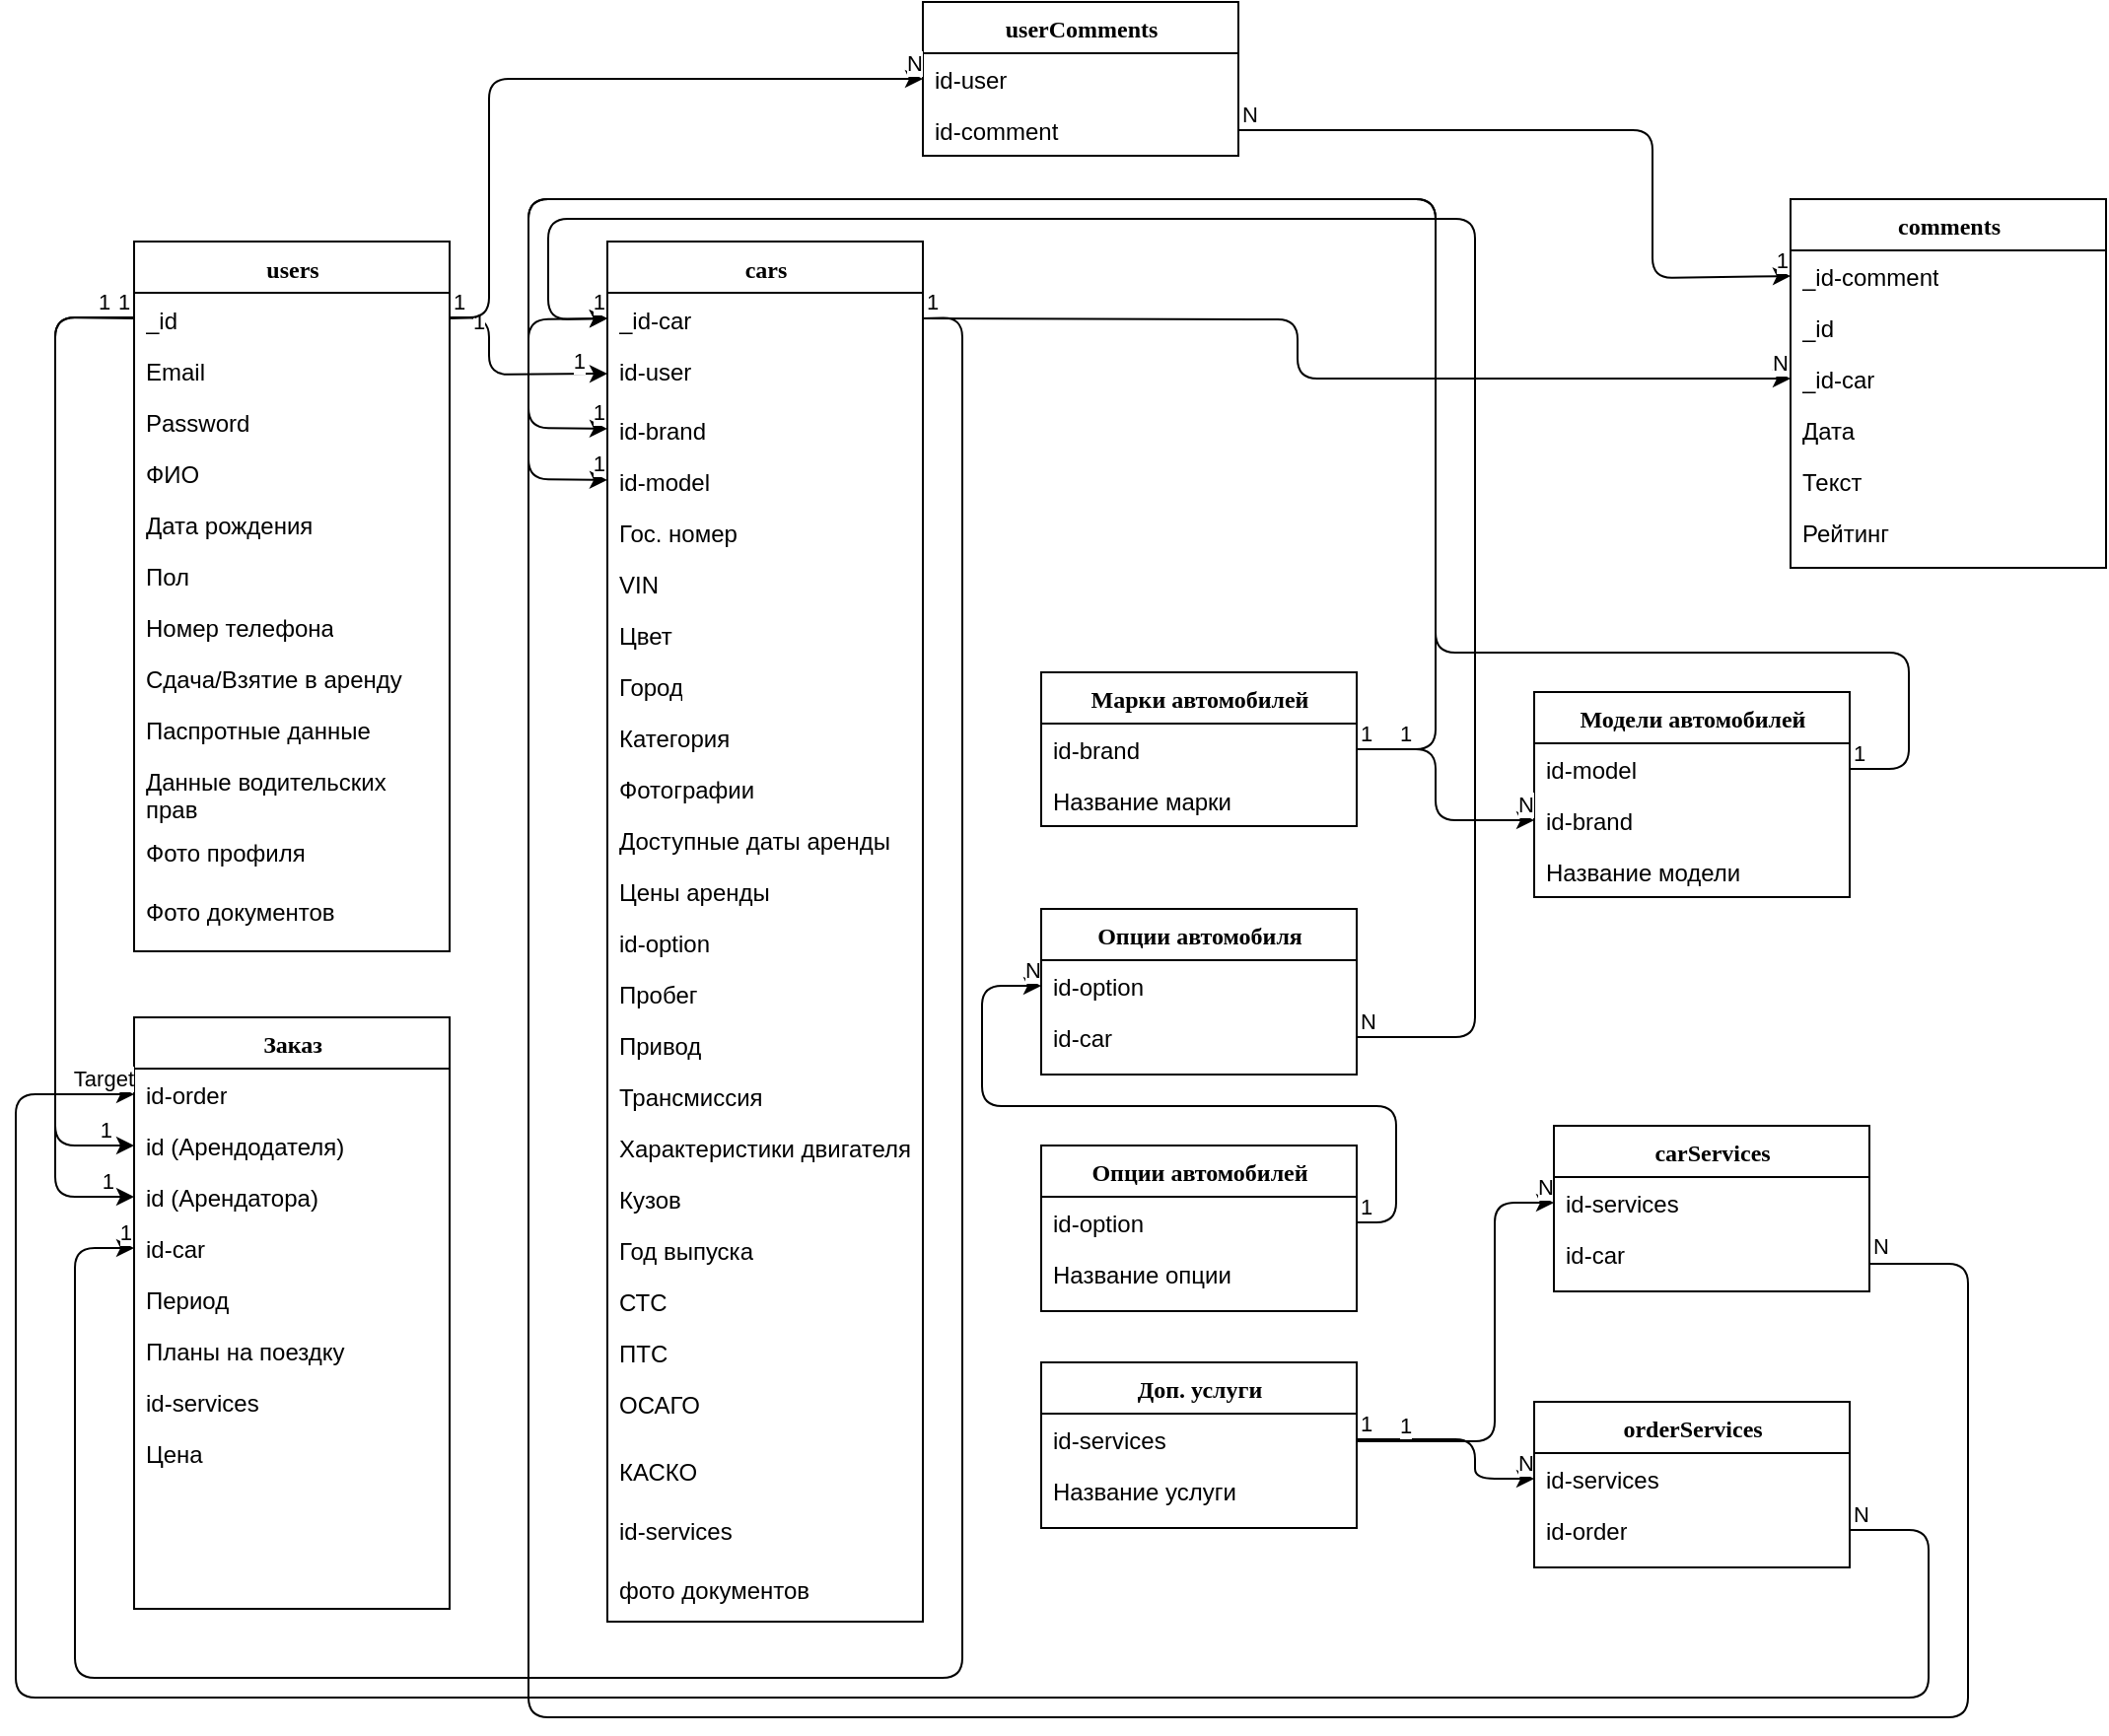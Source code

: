 <mxfile version="14.6.13" type="github">
  <diagram name="Page-1" id="9f46799a-70d6-7492-0946-bef42562c5a5">
    <mxGraphModel dx="1397" dy="1760" grid="1" gridSize="10" guides="1" tooltips="1" connect="1" arrows="1" fold="1" page="1" pageScale="1" pageWidth="1100" pageHeight="850" background="#ffffff" math="0" shadow="0">
      <root>
        <mxCell id="0" />
        <mxCell id="1" parent="0" />
        <mxCell id="78961159f06e98e8-17" value="users" style="swimlane;html=1;fontStyle=1;align=center;verticalAlign=top;childLayout=stackLayout;horizontal=1;startSize=26;horizontalStack=0;resizeParent=1;resizeLast=0;collapsible=1;marginBottom=0;swimlaneFillColor=#ffffff;rounded=0;shadow=0;comic=0;labelBackgroundColor=none;strokeWidth=1;fillColor=none;fontFamily=Verdana;fontSize=12" parent="1" vertex="1">
          <mxGeometry x="80" y="31.5" width="160" height="360" as="geometry" />
        </mxCell>
        <mxCell id="78961159f06e98e8-21" value="_id" style="text;html=1;strokeColor=none;fillColor=none;align=left;verticalAlign=top;spacingLeft=4;spacingRight=4;whiteSpace=wrap;overflow=hidden;rotatable=0;points=[[0,0.5],[1,0.5]];portConstraint=eastwest;" parent="78961159f06e98e8-17" vertex="1">
          <mxGeometry y="26" width="160" height="26" as="geometry" />
        </mxCell>
        <mxCell id="78961159f06e98e8-23" value="Email" style="text;html=1;strokeColor=none;fillColor=none;align=left;verticalAlign=top;spacingLeft=4;spacingRight=4;whiteSpace=wrap;overflow=hidden;rotatable=0;points=[[0,0.5],[1,0.5]];portConstraint=eastwest;" parent="78961159f06e98e8-17" vertex="1">
          <mxGeometry y="52" width="160" height="26" as="geometry" />
        </mxCell>
        <mxCell id="78961159f06e98e8-25" value="Password" style="text;html=1;strokeColor=none;fillColor=none;align=left;verticalAlign=top;spacingLeft=4;spacingRight=4;whiteSpace=wrap;overflow=hidden;rotatable=0;points=[[0,0.5],[1,0.5]];portConstraint=eastwest;" parent="78961159f06e98e8-17" vertex="1">
          <mxGeometry y="78" width="160" height="26" as="geometry" />
        </mxCell>
        <mxCell id="78961159f06e98e8-26" value="ФИО" style="text;html=1;strokeColor=none;fillColor=none;align=left;verticalAlign=top;spacingLeft=4;spacingRight=4;whiteSpace=wrap;overflow=hidden;rotatable=0;points=[[0,0.5],[1,0.5]];portConstraint=eastwest;" parent="78961159f06e98e8-17" vertex="1">
          <mxGeometry y="104" width="160" height="26" as="geometry" />
        </mxCell>
        <mxCell id="78961159f06e98e8-24" value="Дата рождения" style="text;html=1;strokeColor=none;fillColor=none;align=left;verticalAlign=top;spacingLeft=4;spacingRight=4;whiteSpace=wrap;overflow=hidden;rotatable=0;points=[[0,0.5],[1,0.5]];portConstraint=eastwest;" parent="78961159f06e98e8-17" vertex="1">
          <mxGeometry y="130" width="160" height="26" as="geometry" />
        </mxCell>
        <mxCell id="rIQa-dV03sElTaBEnpWL-45" value="Пол" style="text;html=1;strokeColor=none;fillColor=none;align=left;verticalAlign=top;spacingLeft=4;spacingRight=4;whiteSpace=wrap;overflow=hidden;rotatable=0;points=[[0,0.5],[1,0.5]];portConstraint=eastwest;" vertex="1" parent="78961159f06e98e8-17">
          <mxGeometry y="156" width="160" height="26" as="geometry" />
        </mxCell>
        <mxCell id="rIQa-dV03sElTaBEnpWL-3" value="Номер телефона" style="text;html=1;strokeColor=none;fillColor=none;align=left;verticalAlign=top;spacingLeft=4;spacingRight=4;whiteSpace=wrap;overflow=hidden;rotatable=0;points=[[0,0.5],[1,0.5]];portConstraint=eastwest;" vertex="1" parent="78961159f06e98e8-17">
          <mxGeometry y="182" width="160" height="26" as="geometry" />
        </mxCell>
        <mxCell id="rIQa-dV03sElTaBEnpWL-4" value="Сдача/Взятие в аренду" style="text;html=1;strokeColor=none;fillColor=none;align=left;verticalAlign=top;spacingLeft=4;spacingRight=4;whiteSpace=wrap;overflow=hidden;rotatable=0;points=[[0,0.5],[1,0.5]];portConstraint=eastwest;" vertex="1" parent="78961159f06e98e8-17">
          <mxGeometry y="208" width="160" height="26" as="geometry" />
        </mxCell>
        <mxCell id="rIQa-dV03sElTaBEnpWL-6" value="Паспротные данные" style="text;html=1;strokeColor=none;fillColor=none;align=left;verticalAlign=top;spacingLeft=4;spacingRight=4;whiteSpace=wrap;overflow=hidden;rotatable=0;points=[[0,0.5],[1,0.5]];portConstraint=eastwest;" vertex="1" parent="78961159f06e98e8-17">
          <mxGeometry y="234" width="160" height="26" as="geometry" />
        </mxCell>
        <mxCell id="rIQa-dV03sElTaBEnpWL-7" value="Данные водительских прав" style="text;html=1;strokeColor=none;fillColor=none;align=left;verticalAlign=top;spacingLeft=4;spacingRight=4;whiteSpace=wrap;overflow=hidden;rotatable=0;points=[[0,0.5],[1,0.5]];portConstraint=eastwest;" vertex="1" parent="78961159f06e98e8-17">
          <mxGeometry y="260" width="160" height="36" as="geometry" />
        </mxCell>
        <mxCell id="rIQa-dV03sElTaBEnpWL-8" value="Фото профиля" style="text;html=1;strokeColor=none;fillColor=none;align=left;verticalAlign=top;spacingLeft=4;spacingRight=4;whiteSpace=wrap;overflow=hidden;rotatable=0;points=[[0,0.5],[1,0.5]];portConstraint=eastwest;" vertex="1" parent="78961159f06e98e8-17">
          <mxGeometry y="296" width="160" height="30" as="geometry" />
        </mxCell>
        <mxCell id="rIQa-dV03sElTaBEnpWL-44" value="Фото документов" style="text;html=1;strokeColor=none;fillColor=none;align=left;verticalAlign=top;spacingLeft=4;spacingRight=4;whiteSpace=wrap;overflow=hidden;rotatable=0;points=[[0,0.5],[1,0.5]];portConstraint=eastwest;" vertex="1" parent="78961159f06e98e8-17">
          <mxGeometry y="326" width="160" height="34" as="geometry" />
        </mxCell>
        <mxCell id="78961159f06e98e8-30" value="cars" style="swimlane;html=1;fontStyle=1;align=center;verticalAlign=top;childLayout=stackLayout;horizontal=1;startSize=26;horizontalStack=0;resizeParent=1;resizeLast=0;collapsible=1;marginBottom=0;swimlaneFillColor=#ffffff;rounded=0;shadow=0;comic=0;labelBackgroundColor=none;strokeWidth=1;fillColor=none;fontFamily=Verdana;fontSize=12" parent="1" vertex="1">
          <mxGeometry x="320" y="31.5" width="160" height="700" as="geometry" />
        </mxCell>
        <mxCell id="78961159f06e98e8-31" value="_id-car" style="text;html=1;strokeColor=none;fillColor=none;align=left;verticalAlign=top;spacingLeft=4;spacingRight=4;whiteSpace=wrap;overflow=hidden;rotatable=0;points=[[0,0.5],[1,0.5]];portConstraint=eastwest;" parent="78961159f06e98e8-30" vertex="1">
          <mxGeometry y="26" width="160" height="26" as="geometry" />
        </mxCell>
        <mxCell id="rIQa-dV03sElTaBEnpWL-9" value="id-user" style="text;html=1;strokeColor=none;fillColor=none;align=left;verticalAlign=top;spacingLeft=4;spacingRight=4;whiteSpace=wrap;overflow=hidden;rotatable=0;points=[[0,0.5],[1,0.5]];portConstraint=eastwest;" vertex="1" parent="78961159f06e98e8-30">
          <mxGeometry y="52" width="160" height="30" as="geometry" />
        </mxCell>
        <mxCell id="rIQa-dV03sElTaBEnpWL-23" value="id-brand" style="text;html=1;strokeColor=none;fillColor=none;align=left;verticalAlign=top;spacingLeft=4;spacingRight=4;whiteSpace=wrap;overflow=hidden;rotatable=0;points=[[0,0.5],[1,0.5]];portConstraint=eastwest;" vertex="1" parent="78961159f06e98e8-30">
          <mxGeometry y="82" width="160" height="26" as="geometry" />
        </mxCell>
        <mxCell id="78961159f06e98e8-32" value="id-model" style="text;html=1;strokeColor=none;fillColor=none;align=left;verticalAlign=top;spacingLeft=4;spacingRight=4;whiteSpace=wrap;overflow=hidden;rotatable=0;points=[[0,0.5],[1,0.5]];portConstraint=eastwest;" parent="78961159f06e98e8-30" vertex="1">
          <mxGeometry y="108" width="160" height="26" as="geometry" />
        </mxCell>
        <mxCell id="rIQa-dV03sElTaBEnpWL-24" value="Гос. номер" style="text;html=1;strokeColor=none;fillColor=none;align=left;verticalAlign=top;spacingLeft=4;spacingRight=4;whiteSpace=wrap;overflow=hidden;rotatable=0;points=[[0,0.5],[1,0.5]];portConstraint=eastwest;" vertex="1" parent="78961159f06e98e8-30">
          <mxGeometry y="134" width="160" height="26" as="geometry" />
        </mxCell>
        <mxCell id="rIQa-dV03sElTaBEnpWL-22" value="VIN" style="text;html=1;strokeColor=none;fillColor=none;align=left;verticalAlign=top;spacingLeft=4;spacingRight=4;whiteSpace=wrap;overflow=hidden;rotatable=0;points=[[0,0.5],[1,0.5]];portConstraint=eastwest;" vertex="1" parent="78961159f06e98e8-30">
          <mxGeometry y="160" width="160" height="26" as="geometry" />
        </mxCell>
        <mxCell id="rIQa-dV03sElTaBEnpWL-25" value="Цвет" style="text;html=1;strokeColor=none;fillColor=none;align=left;verticalAlign=top;spacingLeft=4;spacingRight=4;whiteSpace=wrap;overflow=hidden;rotatable=0;points=[[0,0.5],[1,0.5]];portConstraint=eastwest;" vertex="1" parent="78961159f06e98e8-30">
          <mxGeometry y="186" width="160" height="26" as="geometry" />
        </mxCell>
        <mxCell id="rIQa-dV03sElTaBEnpWL-18" value="Город" style="text;html=1;strokeColor=none;fillColor=none;align=left;verticalAlign=top;spacingLeft=4;spacingRight=4;whiteSpace=wrap;overflow=hidden;rotatable=0;points=[[0,0.5],[1,0.5]];portConstraint=eastwest;" vertex="1" parent="78961159f06e98e8-30">
          <mxGeometry y="212" width="160" height="26" as="geometry" />
        </mxCell>
        <mxCell id="rIQa-dV03sElTaBEnpWL-17" value="Категория" style="text;html=1;strokeColor=none;fillColor=none;align=left;verticalAlign=top;spacingLeft=4;spacingRight=4;whiteSpace=wrap;overflow=hidden;rotatable=0;points=[[0,0.5],[1,0.5]];portConstraint=eastwest;" vertex="1" parent="78961159f06e98e8-30">
          <mxGeometry y="238" width="160" height="26" as="geometry" />
        </mxCell>
        <mxCell id="rIQa-dV03sElTaBEnpWL-14" value="Фотографии" style="text;html=1;strokeColor=none;fillColor=none;align=left;verticalAlign=top;spacingLeft=4;spacingRight=4;whiteSpace=wrap;overflow=hidden;rotatable=0;points=[[0,0.5],[1,0.5]];portConstraint=eastwest;" vertex="1" parent="78961159f06e98e8-30">
          <mxGeometry y="264" width="160" height="26" as="geometry" />
        </mxCell>
        <mxCell id="rIQa-dV03sElTaBEnpWL-13" value="Доступные даты аренды" style="text;html=1;strokeColor=none;fillColor=none;align=left;verticalAlign=top;spacingLeft=4;spacingRight=4;whiteSpace=wrap;overflow=hidden;rotatable=0;points=[[0,0.5],[1,0.5]];portConstraint=eastwest;" vertex="1" parent="78961159f06e98e8-30">
          <mxGeometry y="290" width="160" height="26" as="geometry" />
        </mxCell>
        <mxCell id="rIQa-dV03sElTaBEnpWL-12" value="Цены аренды" style="text;html=1;strokeColor=none;fillColor=none;align=left;verticalAlign=top;spacingLeft=4;spacingRight=4;whiteSpace=wrap;overflow=hidden;rotatable=0;points=[[0,0.5],[1,0.5]];portConstraint=eastwest;" vertex="1" parent="78961159f06e98e8-30">
          <mxGeometry y="316" width="160" height="26" as="geometry" />
        </mxCell>
        <mxCell id="rIQa-dV03sElTaBEnpWL-11" value="id-option" style="text;html=1;strokeColor=none;fillColor=none;align=left;verticalAlign=top;spacingLeft=4;spacingRight=4;whiteSpace=wrap;overflow=hidden;rotatable=0;points=[[0,0.5],[1,0.5]];portConstraint=eastwest;" vertex="1" parent="78961159f06e98e8-30">
          <mxGeometry y="342" width="160" height="26" as="geometry" />
        </mxCell>
        <mxCell id="78961159f06e98e8-42" value="Пробег" style="text;html=1;strokeColor=none;fillColor=none;align=left;verticalAlign=top;spacingLeft=4;spacingRight=4;whiteSpace=wrap;overflow=hidden;rotatable=0;points=[[0,0.5],[1,0.5]];portConstraint=eastwest;" parent="78961159f06e98e8-30" vertex="1">
          <mxGeometry y="368" width="160" height="26" as="geometry" />
        </mxCell>
        <mxCell id="78961159f06e98e8-40" value="Привод" style="text;html=1;strokeColor=none;fillColor=none;align=left;verticalAlign=top;spacingLeft=4;spacingRight=4;whiteSpace=wrap;overflow=hidden;rotatable=0;points=[[0,0.5],[1,0.5]];portConstraint=eastwest;" parent="78961159f06e98e8-30" vertex="1">
          <mxGeometry y="394" width="160" height="26" as="geometry" />
        </mxCell>
        <mxCell id="78961159f06e98e8-39" value="Трансмиссия" style="text;html=1;strokeColor=none;fillColor=none;align=left;verticalAlign=top;spacingLeft=4;spacingRight=4;whiteSpace=wrap;overflow=hidden;rotatable=0;points=[[0,0.5],[1,0.5]];portConstraint=eastwest;" parent="78961159f06e98e8-30" vertex="1">
          <mxGeometry y="420" width="160" height="26" as="geometry" />
        </mxCell>
        <mxCell id="78961159f06e98e8-37" value="Характеристики двигателя" style="text;html=1;strokeColor=none;fillColor=none;align=left;verticalAlign=top;spacingLeft=4;spacingRight=4;whiteSpace=wrap;overflow=hidden;rotatable=0;points=[[0,0.5],[1,0.5]];portConstraint=eastwest;" parent="78961159f06e98e8-30" vertex="1">
          <mxGeometry y="446" width="160" height="26" as="geometry" />
        </mxCell>
        <mxCell id="78961159f06e98e8-36" value="Кузов" style="text;html=1;strokeColor=none;fillColor=none;align=left;verticalAlign=top;spacingLeft=4;spacingRight=4;whiteSpace=wrap;overflow=hidden;rotatable=0;points=[[0,0.5],[1,0.5]];portConstraint=eastwest;" parent="78961159f06e98e8-30" vertex="1">
          <mxGeometry y="472" width="160" height="26" as="geometry" />
        </mxCell>
        <mxCell id="78961159f06e98e8-33" value="Год выпуска" style="text;html=1;strokeColor=none;fillColor=none;align=left;verticalAlign=top;spacingLeft=4;spacingRight=4;whiteSpace=wrap;overflow=hidden;rotatable=0;points=[[0,0.5],[1,0.5]];portConstraint=eastwest;" parent="78961159f06e98e8-30" vertex="1">
          <mxGeometry y="498" width="160" height="26" as="geometry" />
        </mxCell>
        <mxCell id="rIQa-dV03sElTaBEnpWL-31" value="СТС" style="text;html=1;strokeColor=none;fillColor=none;align=left;verticalAlign=top;spacingLeft=4;spacingRight=4;whiteSpace=wrap;overflow=hidden;rotatable=0;points=[[0,0.5],[1,0.5]];portConstraint=eastwest;" vertex="1" parent="78961159f06e98e8-30">
          <mxGeometry y="524" width="160" height="26" as="geometry" />
        </mxCell>
        <mxCell id="rIQa-dV03sElTaBEnpWL-32" value="ПТС" style="text;html=1;strokeColor=none;fillColor=none;align=left;verticalAlign=top;spacingLeft=4;spacingRight=4;whiteSpace=wrap;overflow=hidden;rotatable=0;points=[[0,0.5],[1,0.5]];portConstraint=eastwest;" vertex="1" parent="78961159f06e98e8-30">
          <mxGeometry y="550" width="160" height="26" as="geometry" />
        </mxCell>
        <mxCell id="rIQa-dV03sElTaBEnpWL-33" value="ОСАГО" style="text;html=1;strokeColor=none;fillColor=none;align=left;verticalAlign=top;spacingLeft=4;spacingRight=4;whiteSpace=wrap;overflow=hidden;rotatable=0;points=[[0,0.5],[1,0.5]];portConstraint=eastwest;" vertex="1" parent="78961159f06e98e8-30">
          <mxGeometry y="576" width="160" height="34" as="geometry" />
        </mxCell>
        <mxCell id="rIQa-dV03sElTaBEnpWL-34" value="КАСКО" style="text;html=1;strokeColor=none;fillColor=none;align=left;verticalAlign=top;spacingLeft=4;spacingRight=4;whiteSpace=wrap;overflow=hidden;rotatable=0;points=[[0,0.5],[1,0.5]];portConstraint=eastwest;" vertex="1" parent="78961159f06e98e8-30">
          <mxGeometry y="610" width="160" height="30" as="geometry" />
        </mxCell>
        <mxCell id="rIQa-dV03sElTaBEnpWL-42" value="id-services" style="text;html=1;strokeColor=none;fillColor=none;align=left;verticalAlign=top;spacingLeft=4;spacingRight=4;whiteSpace=wrap;overflow=hidden;rotatable=0;points=[[0,0.5],[1,0.5]];portConstraint=eastwest;" vertex="1" parent="78961159f06e98e8-30">
          <mxGeometry y="640" width="160" height="30" as="geometry" />
        </mxCell>
        <mxCell id="rIQa-dV03sElTaBEnpWL-43" value="фото документов" style="text;html=1;strokeColor=none;fillColor=none;align=left;verticalAlign=top;spacingLeft=4;spacingRight=4;whiteSpace=wrap;overflow=hidden;rotatable=0;points=[[0,0.5],[1,0.5]];portConstraint=eastwest;" vertex="1" parent="78961159f06e98e8-30">
          <mxGeometry y="670" width="160" height="30" as="geometry" />
        </mxCell>
        <mxCell id="78961159f06e98e8-43" value="comments" style="swimlane;html=1;fontStyle=1;align=center;verticalAlign=top;childLayout=stackLayout;horizontal=1;startSize=26;horizontalStack=0;resizeParent=1;resizeLast=0;collapsible=1;marginBottom=0;swimlaneFillColor=#ffffff;rounded=0;shadow=0;comic=0;labelBackgroundColor=none;strokeWidth=1;fillColor=none;fontFamily=Verdana;fontSize=12" parent="1" vertex="1">
          <mxGeometry x="920" y="10" width="160" height="187" as="geometry" />
        </mxCell>
        <mxCell id="78961159f06e98e8-44" value="_id-comment" style="text;html=1;strokeColor=none;fillColor=none;align=left;verticalAlign=top;spacingLeft=4;spacingRight=4;whiteSpace=wrap;overflow=hidden;rotatable=0;points=[[0,0.5],[1,0.5]];portConstraint=eastwest;" parent="78961159f06e98e8-43" vertex="1">
          <mxGeometry y="26" width="160" height="26" as="geometry" />
        </mxCell>
        <mxCell id="78961159f06e98e8-45" value="_id" style="text;html=1;strokeColor=none;fillColor=none;align=left;verticalAlign=top;spacingLeft=4;spacingRight=4;whiteSpace=wrap;overflow=hidden;rotatable=0;points=[[0,0.5],[1,0.5]];portConstraint=eastwest;" parent="78961159f06e98e8-43" vertex="1">
          <mxGeometry y="52" width="160" height="26" as="geometry" />
        </mxCell>
        <mxCell id="78961159f06e98e8-49" value="_id-car" style="text;html=1;strokeColor=none;fillColor=none;align=left;verticalAlign=top;spacingLeft=4;spacingRight=4;whiteSpace=wrap;overflow=hidden;rotatable=0;points=[[0,0.5],[1,0.5]];portConstraint=eastwest;" parent="78961159f06e98e8-43" vertex="1">
          <mxGeometry y="78" width="160" height="26" as="geometry" />
        </mxCell>
        <mxCell id="78961159f06e98e8-50" value="Дата" style="text;html=1;strokeColor=none;fillColor=none;align=left;verticalAlign=top;spacingLeft=4;spacingRight=4;whiteSpace=wrap;overflow=hidden;rotatable=0;points=[[0,0.5],[1,0.5]];portConstraint=eastwest;" parent="78961159f06e98e8-43" vertex="1">
          <mxGeometry y="104" width="160" height="26" as="geometry" />
        </mxCell>
        <mxCell id="78961159f06e98e8-52" value="Текст" style="text;html=1;strokeColor=none;fillColor=none;align=left;verticalAlign=top;spacingLeft=4;spacingRight=4;whiteSpace=wrap;overflow=hidden;rotatable=0;points=[[0,0.5],[1,0.5]];portConstraint=eastwest;" parent="78961159f06e98e8-43" vertex="1">
          <mxGeometry y="130" width="160" height="26" as="geometry" />
        </mxCell>
        <mxCell id="78961159f06e98e8-53" value="Рейтинг" style="text;html=1;strokeColor=none;fillColor=none;align=left;verticalAlign=top;spacingLeft=4;spacingRight=4;whiteSpace=wrap;overflow=hidden;rotatable=0;points=[[0,0.5],[1,0.5]];portConstraint=eastwest;" parent="78961159f06e98e8-43" vertex="1">
          <mxGeometry y="156" width="160" height="26" as="geometry" />
        </mxCell>
        <mxCell id="78961159f06e98e8-56" value="Заказ" style="swimlane;html=1;fontStyle=1;align=center;verticalAlign=top;childLayout=stackLayout;horizontal=1;startSize=26;horizontalStack=0;resizeParent=1;resizeLast=0;collapsible=1;marginBottom=0;swimlaneFillColor=#ffffff;rounded=0;shadow=0;comic=0;labelBackgroundColor=none;strokeWidth=1;fillColor=none;fontFamily=Verdana;fontSize=12" parent="1" vertex="1">
          <mxGeometry x="80" y="425.0" width="160" height="300" as="geometry" />
        </mxCell>
        <mxCell id="78961159f06e98e8-57" value="id-order" style="text;html=1;strokeColor=none;fillColor=none;align=left;verticalAlign=top;spacingLeft=4;spacingRight=4;whiteSpace=wrap;overflow=hidden;rotatable=0;points=[[0,0.5],[1,0.5]];portConstraint=eastwest;" parent="78961159f06e98e8-56" vertex="1">
          <mxGeometry y="26" width="160" height="26" as="geometry" />
        </mxCell>
        <mxCell id="78961159f06e98e8-58" value="id (Арендодателя)" style="text;html=1;strokeColor=none;fillColor=none;align=left;verticalAlign=top;spacingLeft=4;spacingRight=4;whiteSpace=wrap;overflow=hidden;rotatable=0;points=[[0,0.5],[1,0.5]];portConstraint=eastwest;" parent="78961159f06e98e8-56" vertex="1">
          <mxGeometry y="52" width="160" height="26" as="geometry" />
        </mxCell>
        <mxCell id="78961159f06e98e8-59" value="id (Арендатора)" style="text;html=1;strokeColor=none;fillColor=none;align=left;verticalAlign=top;spacingLeft=4;spacingRight=4;whiteSpace=wrap;overflow=hidden;rotatable=0;points=[[0,0.5],[1,0.5]];portConstraint=eastwest;" parent="78961159f06e98e8-56" vertex="1">
          <mxGeometry y="78" width="160" height="26" as="geometry" />
        </mxCell>
        <mxCell id="78961159f06e98e8-60" value="id-car" style="text;html=1;strokeColor=none;fillColor=none;align=left;verticalAlign=top;spacingLeft=4;spacingRight=4;whiteSpace=wrap;overflow=hidden;rotatable=0;points=[[0,0.5],[1,0.5]];portConstraint=eastwest;" parent="78961159f06e98e8-56" vertex="1">
          <mxGeometry y="104" width="160" height="26" as="geometry" />
        </mxCell>
        <mxCell id="78961159f06e98e8-61" value="Период" style="text;html=1;strokeColor=none;fillColor=none;align=left;verticalAlign=top;spacingLeft=4;spacingRight=4;whiteSpace=wrap;overflow=hidden;rotatable=0;points=[[0,0.5],[1,0.5]];portConstraint=eastwest;" parent="78961159f06e98e8-56" vertex="1">
          <mxGeometry y="130" width="160" height="26" as="geometry" />
        </mxCell>
        <mxCell id="78961159f06e98e8-62" value="Планы на поездку" style="text;html=1;strokeColor=none;fillColor=none;align=left;verticalAlign=top;spacingLeft=4;spacingRight=4;whiteSpace=wrap;overflow=hidden;rotatable=0;points=[[0,0.5],[1,0.5]];portConstraint=eastwest;" parent="78961159f06e98e8-56" vertex="1">
          <mxGeometry y="156" width="160" height="26" as="geometry" />
        </mxCell>
        <mxCell id="78961159f06e98e8-63" value="id-services" style="text;html=1;strokeColor=none;fillColor=none;align=left;verticalAlign=top;spacingLeft=4;spacingRight=4;whiteSpace=wrap;overflow=hidden;rotatable=0;points=[[0,0.5],[1,0.5]];portConstraint=eastwest;" parent="78961159f06e98e8-56" vertex="1">
          <mxGeometry y="182" width="160" height="26" as="geometry" />
        </mxCell>
        <mxCell id="78961159f06e98e8-65" value="Цена" style="text;html=1;strokeColor=none;fillColor=none;align=left;verticalAlign=top;spacingLeft=4;spacingRight=4;whiteSpace=wrap;overflow=hidden;rotatable=0;points=[[0,0.5],[1,0.5]];portConstraint=eastwest;" parent="78961159f06e98e8-56" vertex="1">
          <mxGeometry y="208" width="160" height="26" as="geometry" />
        </mxCell>
        <mxCell id="78961159f06e98e8-95" value="Марки автомобилей" style="swimlane;html=1;fontStyle=1;align=center;verticalAlign=top;childLayout=stackLayout;horizontal=1;startSize=26;horizontalStack=0;resizeParent=1;resizeLast=0;collapsible=1;marginBottom=0;swimlaneFillColor=#ffffff;rounded=0;shadow=0;comic=0;labelBackgroundColor=none;strokeWidth=1;fillColor=none;fontFamily=Verdana;fontSize=12" parent="1" vertex="1">
          <mxGeometry x="540" y="250" width="160" height="78" as="geometry" />
        </mxCell>
        <mxCell id="78961159f06e98e8-96" value="id-brand" style="text;html=1;strokeColor=none;fillColor=none;align=left;verticalAlign=top;spacingLeft=4;spacingRight=4;whiteSpace=wrap;overflow=hidden;rotatable=0;points=[[0,0.5],[1,0.5]];portConstraint=eastwest;" parent="78961159f06e98e8-95" vertex="1">
          <mxGeometry y="26" width="160" height="26" as="geometry" />
        </mxCell>
        <mxCell id="78961159f06e98e8-97" value="Название марки" style="text;html=1;strokeColor=none;fillColor=none;align=left;verticalAlign=top;spacingLeft=4;spacingRight=4;whiteSpace=wrap;overflow=hidden;rotatable=0;points=[[0,0.5],[1,0.5]];portConstraint=eastwest;" parent="78961159f06e98e8-95" vertex="1">
          <mxGeometry y="52" width="160" height="26" as="geometry" />
        </mxCell>
        <mxCell id="rIQa-dV03sElTaBEnpWL-26" value="Модели автомобилей" style="swimlane;html=1;fontStyle=1;align=center;verticalAlign=top;childLayout=stackLayout;horizontal=1;startSize=26;horizontalStack=0;resizeParent=1;resizeLast=0;collapsible=1;marginBottom=0;swimlaneFillColor=#ffffff;rounded=0;shadow=0;comic=0;labelBackgroundColor=none;strokeWidth=1;fillColor=none;fontFamily=Verdana;fontSize=12" vertex="1" parent="1">
          <mxGeometry x="790" y="260" width="160" height="104" as="geometry" />
        </mxCell>
        <mxCell id="rIQa-dV03sElTaBEnpWL-27" value="id-model" style="text;html=1;strokeColor=none;fillColor=none;align=left;verticalAlign=top;spacingLeft=4;spacingRight=4;whiteSpace=wrap;overflow=hidden;rotatable=0;points=[[0,0.5],[1,0.5]];portConstraint=eastwest;" vertex="1" parent="rIQa-dV03sElTaBEnpWL-26">
          <mxGeometry y="26" width="160" height="26" as="geometry" />
        </mxCell>
        <mxCell id="rIQa-dV03sElTaBEnpWL-29" value="id-brand" style="text;html=1;strokeColor=none;fillColor=none;align=left;verticalAlign=top;spacingLeft=4;spacingRight=4;whiteSpace=wrap;overflow=hidden;rotatable=0;points=[[0,0.5],[1,0.5]];portConstraint=eastwest;" vertex="1" parent="rIQa-dV03sElTaBEnpWL-26">
          <mxGeometry y="52" width="160" height="26" as="geometry" />
        </mxCell>
        <mxCell id="rIQa-dV03sElTaBEnpWL-28" value="Название модели" style="text;html=1;strokeColor=none;fillColor=none;align=left;verticalAlign=top;spacingLeft=4;spacingRight=4;whiteSpace=wrap;overflow=hidden;rotatable=0;points=[[0,0.5],[1,0.5]];portConstraint=eastwest;" vertex="1" parent="rIQa-dV03sElTaBEnpWL-26">
          <mxGeometry y="78" width="160" height="26" as="geometry" />
        </mxCell>
        <mxCell id="rIQa-dV03sElTaBEnpWL-35" value="Опции автомобилей" style="swimlane;html=1;fontStyle=1;align=center;verticalAlign=top;childLayout=stackLayout;horizontal=1;startSize=26;horizontalStack=0;resizeParent=1;resizeLast=0;collapsible=1;marginBottom=0;swimlaneFillColor=#ffffff;rounded=0;shadow=0;comic=0;labelBackgroundColor=none;strokeWidth=1;fillColor=none;fontFamily=Verdana;fontSize=12" vertex="1" parent="1">
          <mxGeometry x="540" y="490" width="160" height="84" as="geometry" />
        </mxCell>
        <mxCell id="rIQa-dV03sElTaBEnpWL-36" value="id-option" style="text;html=1;strokeColor=none;fillColor=none;align=left;verticalAlign=top;spacingLeft=4;spacingRight=4;whiteSpace=wrap;overflow=hidden;rotatable=0;points=[[0,0.5],[1,0.5]];portConstraint=eastwest;" vertex="1" parent="rIQa-dV03sElTaBEnpWL-35">
          <mxGeometry y="26" width="160" height="26" as="geometry" />
        </mxCell>
        <mxCell id="rIQa-dV03sElTaBEnpWL-38" value="Название опции" style="text;html=1;strokeColor=none;fillColor=none;align=left;verticalAlign=top;spacingLeft=4;spacingRight=4;whiteSpace=wrap;overflow=hidden;rotatable=0;points=[[0,0.5],[1,0.5]];portConstraint=eastwest;" vertex="1" parent="rIQa-dV03sElTaBEnpWL-35">
          <mxGeometry y="52" width="160" height="26" as="geometry" />
        </mxCell>
        <mxCell id="rIQa-dV03sElTaBEnpWL-39" value="Доп. услуги" style="swimlane;html=1;fontStyle=1;align=center;verticalAlign=top;childLayout=stackLayout;horizontal=1;startSize=26;horizontalStack=0;resizeParent=1;resizeLast=0;collapsible=1;marginBottom=0;swimlaneFillColor=#ffffff;rounded=0;shadow=0;comic=0;labelBackgroundColor=none;strokeWidth=1;fillColor=none;fontFamily=Verdana;fontSize=12" vertex="1" parent="1">
          <mxGeometry x="540" y="600" width="160" height="84" as="geometry" />
        </mxCell>
        <mxCell id="rIQa-dV03sElTaBEnpWL-40" value="id-services" style="text;html=1;strokeColor=none;fillColor=none;align=left;verticalAlign=top;spacingLeft=4;spacingRight=4;whiteSpace=wrap;overflow=hidden;rotatable=0;points=[[0,0.5],[1,0.5]];portConstraint=eastwest;" vertex="1" parent="rIQa-dV03sElTaBEnpWL-39">
          <mxGeometry y="26" width="160" height="26" as="geometry" />
        </mxCell>
        <mxCell id="rIQa-dV03sElTaBEnpWL-41" value="Название услуги" style="text;html=1;strokeColor=none;fillColor=none;align=left;verticalAlign=top;spacingLeft=4;spacingRight=4;whiteSpace=wrap;overflow=hidden;rotatable=0;points=[[0,0.5],[1,0.5]];portConstraint=eastwest;" vertex="1" parent="rIQa-dV03sElTaBEnpWL-39">
          <mxGeometry y="52" width="160" height="26" as="geometry" />
        </mxCell>
        <mxCell id="rIQa-dV03sElTaBEnpWL-66" value="" style="endArrow=classic;html=1;exitX=1;exitY=0.5;exitDx=0;exitDy=0;entryX=0;entryY=0.5;entryDx=0;entryDy=0;" edge="1" parent="1" source="78961159f06e98e8-96" target="rIQa-dV03sElTaBEnpWL-29">
          <mxGeometry relative="1" as="geometry">
            <mxPoint x="700" y="391.5" as="sourcePoint" />
            <mxPoint x="860" y="391.5" as="targetPoint" />
            <Array as="points">
              <mxPoint x="740" y="289" />
              <mxPoint x="740" y="325" />
            </Array>
          </mxGeometry>
        </mxCell>
        <mxCell id="rIQa-dV03sElTaBEnpWL-68" value="1" style="edgeLabel;resizable=0;html=1;align=left;verticalAlign=bottom;" connectable="0" vertex="1" parent="rIQa-dV03sElTaBEnpWL-66">
          <mxGeometry x="-1" relative="1" as="geometry" />
        </mxCell>
        <mxCell id="rIQa-dV03sElTaBEnpWL-69" value="N" style="edgeLabel;resizable=0;html=1;align=right;verticalAlign=bottom;" connectable="0" vertex="1" parent="rIQa-dV03sElTaBEnpWL-66">
          <mxGeometry x="1" relative="1" as="geometry" />
        </mxCell>
        <mxCell id="rIQa-dV03sElTaBEnpWL-70" value="" style="endArrow=classic;html=1;exitX=0;exitY=0.5;exitDx=0;exitDy=0;entryX=0;entryY=0.5;entryDx=0;entryDy=0;" edge="1" parent="1" source="78961159f06e98e8-21" target="78961159f06e98e8-58">
          <mxGeometry relative="1" as="geometry">
            <mxPoint x="230" y="230" as="sourcePoint" />
            <mxPoint x="390" y="230" as="targetPoint" />
            <Array as="points">
              <mxPoint x="40" y="70" />
              <mxPoint x="40" y="490" />
            </Array>
          </mxGeometry>
        </mxCell>
        <mxCell id="rIQa-dV03sElTaBEnpWL-72" value="1" style="edgeLabel;resizable=0;html=1;align=left;verticalAlign=bottom;" connectable="0" vertex="1" parent="rIQa-dV03sElTaBEnpWL-70">
          <mxGeometry x="-1" relative="1" as="geometry">
            <mxPoint x="-10" as="offset" />
          </mxGeometry>
        </mxCell>
        <mxCell id="rIQa-dV03sElTaBEnpWL-73" value="1" style="edgeLabel;resizable=0;html=1;align=right;verticalAlign=bottom;" connectable="0" vertex="1" parent="rIQa-dV03sElTaBEnpWL-70">
          <mxGeometry x="1" relative="1" as="geometry">
            <mxPoint x="-10" as="offset" />
          </mxGeometry>
        </mxCell>
        <mxCell id="rIQa-dV03sElTaBEnpWL-74" value="" style="endArrow=classic;html=1;entryX=0;entryY=0.5;entryDx=0;entryDy=0;" edge="1" parent="1" target="78961159f06e98e8-59">
          <mxGeometry relative="1" as="geometry">
            <mxPoint x="80" y="70" as="sourcePoint" />
            <mxPoint x="90" y="500" as="targetPoint" />
            <Array as="points">
              <mxPoint x="40" y="70" />
              <mxPoint x="40" y="516" />
            </Array>
          </mxGeometry>
        </mxCell>
        <mxCell id="rIQa-dV03sElTaBEnpWL-75" value="1" style="edgeLabel;resizable=0;html=1;align=left;verticalAlign=bottom;" connectable="0" vertex="1" parent="rIQa-dV03sElTaBEnpWL-74">
          <mxGeometry x="-1" relative="1" as="geometry">
            <mxPoint x="-20" as="offset" />
          </mxGeometry>
        </mxCell>
        <mxCell id="rIQa-dV03sElTaBEnpWL-76" value="1" style="edgeLabel;resizable=0;html=1;align=right;verticalAlign=bottom;" connectable="0" vertex="1" parent="rIQa-dV03sElTaBEnpWL-74">
          <mxGeometry x="1" relative="1" as="geometry">
            <mxPoint x="-10" as="offset" />
          </mxGeometry>
        </mxCell>
        <mxCell id="rIQa-dV03sElTaBEnpWL-77" value="" style="endArrow=classic;html=1;exitX=1;exitY=0.5;exitDx=0;exitDy=0;entryX=0;entryY=0.5;entryDx=0;entryDy=0;" edge="1" parent="1" source="78961159f06e98e8-31" target="78961159f06e98e8-60">
          <mxGeometry relative="1" as="geometry">
            <mxPoint x="230" y="350" as="sourcePoint" />
            <mxPoint x="390" y="350" as="targetPoint" />
            <Array as="points">
              <mxPoint x="500" y="70" />
              <mxPoint x="500" y="760" />
              <mxPoint x="50" y="760" />
              <mxPoint x="50" y="542" />
            </Array>
          </mxGeometry>
        </mxCell>
        <mxCell id="rIQa-dV03sElTaBEnpWL-79" value="1" style="edgeLabel;resizable=0;html=1;align=left;verticalAlign=bottom;" connectable="0" vertex="1" parent="rIQa-dV03sElTaBEnpWL-77">
          <mxGeometry x="-1" relative="1" as="geometry" />
        </mxCell>
        <mxCell id="rIQa-dV03sElTaBEnpWL-80" value="1" style="edgeLabel;resizable=0;html=1;align=right;verticalAlign=bottom;" connectable="0" vertex="1" parent="rIQa-dV03sElTaBEnpWL-77">
          <mxGeometry x="1" relative="1" as="geometry" />
        </mxCell>
        <mxCell id="rIQa-dV03sElTaBEnpWL-81" value="" style="endArrow=classic;html=1;exitX=1;exitY=0.5;exitDx=0;exitDy=0;entryX=0;entryY=0.5;entryDx=0;entryDy=0;" edge="1" parent="1" source="78961159f06e98e8-21" target="rIQa-dV03sElTaBEnpWL-9">
          <mxGeometry relative="1" as="geometry">
            <mxPoint x="230" y="260" as="sourcePoint" />
            <mxPoint x="390" y="260" as="targetPoint" />
            <Array as="points">
              <mxPoint x="260" y="70" />
              <mxPoint x="260" y="99" />
            </Array>
          </mxGeometry>
        </mxCell>
        <mxCell id="rIQa-dV03sElTaBEnpWL-83" value="1" style="edgeLabel;resizable=0;html=1;align=left;verticalAlign=bottom;" connectable="0" vertex="1" parent="rIQa-dV03sElTaBEnpWL-81">
          <mxGeometry x="-1" relative="1" as="geometry">
            <mxPoint x="10" y="10" as="offset" />
          </mxGeometry>
        </mxCell>
        <mxCell id="rIQa-dV03sElTaBEnpWL-84" value="1" style="edgeLabel;resizable=0;html=1;align=right;verticalAlign=bottom;" connectable="0" vertex="1" parent="rIQa-dV03sElTaBEnpWL-81">
          <mxGeometry x="1" relative="1" as="geometry">
            <mxPoint x="-10" y="2" as="offset" />
          </mxGeometry>
        </mxCell>
        <mxCell id="rIQa-dV03sElTaBEnpWL-85" value="" style="endArrow=classic;html=1;exitX=1;exitY=0.5;exitDx=0;exitDy=0;entryX=0;entryY=0.5;entryDx=0;entryDy=0;" edge="1" parent="1" source="rIQa-dV03sElTaBEnpWL-40" target="rIQa-dV03sElTaBEnpWL-141">
          <mxGeometry relative="1" as="geometry">
            <mxPoint x="230" y="500" as="sourcePoint" />
            <mxPoint x="390" y="500" as="targetPoint" />
            <Array as="points">
              <mxPoint x="730" y="639" />
              <mxPoint x="760" y="639" />
              <mxPoint x="760" y="659" />
            </Array>
          </mxGeometry>
        </mxCell>
        <mxCell id="rIQa-dV03sElTaBEnpWL-87" value="1" style="edgeLabel;resizable=0;html=1;align=left;verticalAlign=bottom;" connectable="0" vertex="1" parent="rIQa-dV03sElTaBEnpWL-85">
          <mxGeometry x="-1" relative="1" as="geometry" />
        </mxCell>
        <mxCell id="rIQa-dV03sElTaBEnpWL-88" value="N" style="edgeLabel;resizable=0;html=1;align=right;verticalAlign=bottom;" connectable="0" vertex="1" parent="rIQa-dV03sElTaBEnpWL-85">
          <mxGeometry x="1" relative="1" as="geometry" />
        </mxCell>
        <mxCell id="rIQa-dV03sElTaBEnpWL-89" value="" style="endArrow=classic;html=1;entryX=0;entryY=0.5;entryDx=0;entryDy=0;" edge="1" parent="1" target="rIQa-dV03sElTaBEnpWL-138">
          <mxGeometry relative="1" as="geometry">
            <mxPoint x="700" y="640" as="sourcePoint" />
            <mxPoint x="390" y="500" as="targetPoint" />
            <Array as="points">
              <mxPoint x="770" y="640" />
              <mxPoint x="770" y="519" />
            </Array>
          </mxGeometry>
        </mxCell>
        <mxCell id="rIQa-dV03sElTaBEnpWL-91" value="1" style="edgeLabel;resizable=0;html=1;align=left;verticalAlign=bottom;" connectable="0" vertex="1" parent="rIQa-dV03sElTaBEnpWL-89">
          <mxGeometry x="-1" relative="1" as="geometry">
            <mxPoint x="20" as="offset" />
          </mxGeometry>
        </mxCell>
        <mxCell id="rIQa-dV03sElTaBEnpWL-92" value="N" style="edgeLabel;resizable=0;html=1;align=right;verticalAlign=bottom;" connectable="0" vertex="1" parent="rIQa-dV03sElTaBEnpWL-89">
          <mxGeometry x="1" relative="1" as="geometry" />
        </mxCell>
        <mxCell id="rIQa-dV03sElTaBEnpWL-93" value="" style="endArrow=classic;html=1;exitX=1;exitY=0.5;exitDx=0;exitDy=0;entryX=0;entryY=0.5;entryDx=0;entryDy=0;" edge="1" parent="1" source="rIQa-dV03sElTaBEnpWL-27" target="78961159f06e98e8-32">
          <mxGeometry relative="1" as="geometry">
            <mxPoint x="470" y="260" as="sourcePoint" />
            <mxPoint x="630" y="260" as="targetPoint" />
            <Array as="points">
              <mxPoint x="980" y="299" />
              <mxPoint x="980" y="240" />
              <mxPoint x="740" y="240" />
              <mxPoint x="740" y="10" />
              <mxPoint x="280" y="10" />
              <mxPoint x="280" y="152" />
            </Array>
          </mxGeometry>
        </mxCell>
        <mxCell id="rIQa-dV03sElTaBEnpWL-95" value="1" style="edgeLabel;resizable=0;html=1;align=left;verticalAlign=bottom;" connectable="0" vertex="1" parent="rIQa-dV03sElTaBEnpWL-93">
          <mxGeometry x="-1" relative="1" as="geometry" />
        </mxCell>
        <mxCell id="rIQa-dV03sElTaBEnpWL-96" value="1" style="edgeLabel;resizable=0;html=1;align=right;verticalAlign=bottom;" connectable="0" vertex="1" parent="rIQa-dV03sElTaBEnpWL-93">
          <mxGeometry x="1" relative="1" as="geometry" />
        </mxCell>
        <mxCell id="rIQa-dV03sElTaBEnpWL-97" value="" style="endArrow=classic;html=1;exitX=1;exitY=0.5;exitDx=0;exitDy=0;entryX=0;entryY=0.5;entryDx=0;entryDy=0;" edge="1" parent="1" source="78961159f06e98e8-96" target="rIQa-dV03sElTaBEnpWL-23">
          <mxGeometry relative="1" as="geometry">
            <mxPoint x="960" y="309.0" as="sourcePoint" />
            <mxPoint x="330" y="162.5" as="targetPoint" />
            <Array as="points">
              <mxPoint x="740" y="289" />
              <mxPoint x="740" y="10" />
              <mxPoint x="280" y="10" />
              <mxPoint x="280" y="126" />
            </Array>
          </mxGeometry>
        </mxCell>
        <mxCell id="rIQa-dV03sElTaBEnpWL-99" value="1" style="edgeLabel;resizable=0;html=1;align=left;verticalAlign=bottom;" connectable="0" vertex="1" parent="rIQa-dV03sElTaBEnpWL-97">
          <mxGeometry x="-1" relative="1" as="geometry">
            <mxPoint x="20" as="offset" />
          </mxGeometry>
        </mxCell>
        <mxCell id="rIQa-dV03sElTaBEnpWL-100" value="1" style="edgeLabel;resizable=0;html=1;align=right;verticalAlign=bottom;" connectable="0" vertex="1" parent="rIQa-dV03sElTaBEnpWL-97">
          <mxGeometry x="1" relative="1" as="geometry" />
        </mxCell>
        <mxCell id="rIQa-dV03sElTaBEnpWL-101" value="" style="endArrow=classic;html=1;exitX=1;exitY=0.5;exitDx=0;exitDy=0;entryX=0;entryY=0.5;entryDx=0;entryDy=0;" edge="1" parent="1" source="78961159f06e98e8-31" target="78961159f06e98e8-49">
          <mxGeometry relative="1" as="geometry">
            <mxPoint x="580" y="260" as="sourcePoint" />
            <mxPoint x="740" y="260" as="targetPoint" />
            <Array as="points">
              <mxPoint x="670" y="71" />
              <mxPoint x="670" y="101" />
            </Array>
          </mxGeometry>
        </mxCell>
        <mxCell id="rIQa-dV03sElTaBEnpWL-103" value="1" style="edgeLabel;resizable=0;html=1;align=left;verticalAlign=bottom;" connectable="0" vertex="1" parent="rIQa-dV03sElTaBEnpWL-101">
          <mxGeometry x="-1" relative="1" as="geometry" />
        </mxCell>
        <mxCell id="rIQa-dV03sElTaBEnpWL-104" value="N" style="edgeLabel;resizable=0;html=1;align=right;verticalAlign=bottom;" connectable="0" vertex="1" parent="rIQa-dV03sElTaBEnpWL-101">
          <mxGeometry x="1" relative="1" as="geometry" />
        </mxCell>
        <mxCell id="rIQa-dV03sElTaBEnpWL-110" value="" style="endArrow=classic;html=1;exitX=1;exitY=0.5;exitDx=0;exitDy=0;entryX=0;entryY=0.5;entryDx=0;entryDy=0;" edge="1" parent="1" source="rIQa-dV03sElTaBEnpWL-36" target="rIQa-dV03sElTaBEnpWL-116">
          <mxGeometry relative="1" as="geometry">
            <mxPoint x="510" y="380" as="sourcePoint" />
            <mxPoint x="720" y="840" as="targetPoint" />
            <Array as="points">
              <mxPoint x="720" y="529" />
              <mxPoint x="720" y="470" />
              <mxPoint x="510" y="470" />
              <mxPoint x="510" y="409" />
            </Array>
          </mxGeometry>
        </mxCell>
        <mxCell id="rIQa-dV03sElTaBEnpWL-112" value="1" style="edgeLabel;resizable=0;html=1;align=left;verticalAlign=bottom;" connectable="0" vertex="1" parent="rIQa-dV03sElTaBEnpWL-110">
          <mxGeometry x="-1" relative="1" as="geometry" />
        </mxCell>
        <mxCell id="rIQa-dV03sElTaBEnpWL-113" value="N" style="edgeLabel;resizable=0;html=1;align=right;verticalAlign=bottom;" connectable="0" vertex="1" parent="rIQa-dV03sElTaBEnpWL-110">
          <mxGeometry x="1" relative="1" as="geometry" />
        </mxCell>
        <mxCell id="rIQa-dV03sElTaBEnpWL-115" value="Опции автомобиля" style="swimlane;html=1;fontStyle=1;align=center;verticalAlign=top;childLayout=stackLayout;horizontal=1;startSize=26;horizontalStack=0;resizeParent=1;resizeLast=0;collapsible=1;marginBottom=0;swimlaneFillColor=#ffffff;rounded=0;shadow=0;comic=0;labelBackgroundColor=none;strokeWidth=1;fillColor=none;fontFamily=Verdana;fontSize=12" vertex="1" parent="1">
          <mxGeometry x="540" y="370" width="160" height="84" as="geometry" />
        </mxCell>
        <mxCell id="rIQa-dV03sElTaBEnpWL-116" value="id-option" style="text;html=1;strokeColor=none;fillColor=none;align=left;verticalAlign=top;spacingLeft=4;spacingRight=4;whiteSpace=wrap;overflow=hidden;rotatable=0;points=[[0,0.5],[1,0.5]];portConstraint=eastwest;" vertex="1" parent="rIQa-dV03sElTaBEnpWL-115">
          <mxGeometry y="26" width="160" height="26" as="geometry" />
        </mxCell>
        <mxCell id="rIQa-dV03sElTaBEnpWL-117" value="id-car" style="text;html=1;strokeColor=none;fillColor=none;align=left;verticalAlign=top;spacingLeft=4;spacingRight=4;whiteSpace=wrap;overflow=hidden;rotatable=0;points=[[0,0.5],[1,0.5]];portConstraint=eastwest;" vertex="1" parent="rIQa-dV03sElTaBEnpWL-115">
          <mxGeometry y="52" width="160" height="26" as="geometry" />
        </mxCell>
        <mxCell id="rIQa-dV03sElTaBEnpWL-118" value="" style="endArrow=classic;html=1;exitX=1;exitY=0.5;exitDx=0;exitDy=0;entryX=0;entryY=0.5;entryDx=0;entryDy=0;" edge="1" parent="1" source="rIQa-dV03sElTaBEnpWL-117" target="78961159f06e98e8-31">
          <mxGeometry relative="1" as="geometry">
            <mxPoint x="510" y="430" as="sourcePoint" />
            <mxPoint x="820" y="450" as="targetPoint" />
            <Array as="points">
              <mxPoint x="760" y="435" />
              <mxPoint x="760" y="20" />
              <mxPoint x="290" y="20" />
              <mxPoint x="290" y="71" />
            </Array>
          </mxGeometry>
        </mxCell>
        <mxCell id="rIQa-dV03sElTaBEnpWL-120" value="N" style="edgeLabel;resizable=0;html=1;align=left;verticalAlign=bottom;" connectable="0" vertex="1" parent="rIQa-dV03sElTaBEnpWL-118">
          <mxGeometry x="-1" relative="1" as="geometry" />
        </mxCell>
        <mxCell id="rIQa-dV03sElTaBEnpWL-121" value="1" style="edgeLabel;resizable=0;html=1;align=right;verticalAlign=bottom;" connectable="0" vertex="1" parent="rIQa-dV03sElTaBEnpWL-118">
          <mxGeometry x="1" relative="1" as="geometry" />
        </mxCell>
        <mxCell id="rIQa-dV03sElTaBEnpWL-122" value="userComments" style="swimlane;html=1;fontStyle=1;align=center;verticalAlign=top;childLayout=stackLayout;horizontal=1;startSize=26;horizontalStack=0;resizeParent=1;resizeLast=0;collapsible=1;marginBottom=0;swimlaneFillColor=#ffffff;rounded=0;shadow=0;comic=0;labelBackgroundColor=none;strokeWidth=1;fillColor=none;fontFamily=Verdana;fontSize=12" vertex="1" parent="1">
          <mxGeometry x="480" y="-90" width="160" height="78" as="geometry" />
        </mxCell>
        <mxCell id="rIQa-dV03sElTaBEnpWL-123" value="id-user" style="text;html=1;strokeColor=none;fillColor=none;align=left;verticalAlign=top;spacingLeft=4;spacingRight=4;whiteSpace=wrap;overflow=hidden;rotatable=0;points=[[0,0.5],[1,0.5]];portConstraint=eastwest;" vertex="1" parent="rIQa-dV03sElTaBEnpWL-122">
          <mxGeometry y="26" width="160" height="26" as="geometry" />
        </mxCell>
        <mxCell id="rIQa-dV03sElTaBEnpWL-124" value="id-comment" style="text;html=1;strokeColor=none;fillColor=none;align=left;verticalAlign=top;spacingLeft=4;spacingRight=4;whiteSpace=wrap;overflow=hidden;rotatable=0;points=[[0,0.5],[1,0.5]];portConstraint=eastwest;" vertex="1" parent="rIQa-dV03sElTaBEnpWL-122">
          <mxGeometry y="52" width="160" height="26" as="geometry" />
        </mxCell>
        <mxCell id="rIQa-dV03sElTaBEnpWL-125" value="" style="endArrow=classic;html=1;entryX=0;entryY=0.5;entryDx=0;entryDy=0;" edge="1" parent="1" target="rIQa-dV03sElTaBEnpWL-123">
          <mxGeometry relative="1" as="geometry">
            <mxPoint x="240" y="70" as="sourcePoint" />
            <mxPoint x="640" y="230" as="targetPoint" />
            <Array as="points">
              <mxPoint x="260" y="70" />
              <mxPoint x="260" y="-51" />
            </Array>
          </mxGeometry>
        </mxCell>
        <mxCell id="rIQa-dV03sElTaBEnpWL-127" value="1" style="edgeLabel;resizable=0;html=1;align=left;verticalAlign=bottom;" connectable="0" vertex="1" parent="rIQa-dV03sElTaBEnpWL-125">
          <mxGeometry x="-1" relative="1" as="geometry" />
        </mxCell>
        <mxCell id="rIQa-dV03sElTaBEnpWL-128" value="N" style="edgeLabel;resizable=0;html=1;align=right;verticalAlign=bottom;" connectable="0" vertex="1" parent="rIQa-dV03sElTaBEnpWL-125">
          <mxGeometry x="1" relative="1" as="geometry" />
        </mxCell>
        <mxCell id="rIQa-dV03sElTaBEnpWL-129" value="" style="endArrow=classic;html=1;exitX=1;exitY=0.5;exitDx=0;exitDy=0;entryX=0;entryY=0.5;entryDx=0;entryDy=0;" edge="1" parent="1" source="rIQa-dV03sElTaBEnpWL-124" target="78961159f06e98e8-44">
          <mxGeometry relative="1" as="geometry">
            <mxPoint x="480" y="230" as="sourcePoint" />
            <mxPoint x="640" y="230" as="targetPoint" />
            <Array as="points">
              <mxPoint x="850" y="-25" />
              <mxPoint x="850" y="50" />
            </Array>
          </mxGeometry>
        </mxCell>
        <mxCell id="rIQa-dV03sElTaBEnpWL-131" value="N" style="edgeLabel;resizable=0;html=1;align=left;verticalAlign=bottom;" connectable="0" vertex="1" parent="rIQa-dV03sElTaBEnpWL-129">
          <mxGeometry x="-1" relative="1" as="geometry" />
        </mxCell>
        <mxCell id="rIQa-dV03sElTaBEnpWL-132" value="1" style="edgeLabel;resizable=0;html=1;align=right;verticalAlign=bottom;" connectable="0" vertex="1" parent="rIQa-dV03sElTaBEnpWL-129">
          <mxGeometry x="1" relative="1" as="geometry" />
        </mxCell>
        <mxCell id="rIQa-dV03sElTaBEnpWL-137" value="carServices" style="swimlane;html=1;fontStyle=1;align=center;verticalAlign=top;childLayout=stackLayout;horizontal=1;startSize=26;horizontalStack=0;resizeParent=1;resizeLast=0;collapsible=1;marginBottom=0;swimlaneFillColor=#ffffff;rounded=0;shadow=0;comic=0;labelBackgroundColor=none;strokeWidth=1;fillColor=none;fontFamily=Verdana;fontSize=12" vertex="1" parent="1">
          <mxGeometry x="800" y="480" width="160" height="84" as="geometry" />
        </mxCell>
        <mxCell id="rIQa-dV03sElTaBEnpWL-138" value="id-services" style="text;html=1;strokeColor=none;fillColor=none;align=left;verticalAlign=top;spacingLeft=4;spacingRight=4;whiteSpace=wrap;overflow=hidden;rotatable=0;points=[[0,0.5],[1,0.5]];portConstraint=eastwest;" vertex="1" parent="rIQa-dV03sElTaBEnpWL-137">
          <mxGeometry y="26" width="160" height="26" as="geometry" />
        </mxCell>
        <mxCell id="rIQa-dV03sElTaBEnpWL-139" value="id-car" style="text;html=1;strokeColor=none;fillColor=none;align=left;verticalAlign=top;spacingLeft=4;spacingRight=4;whiteSpace=wrap;overflow=hidden;rotatable=0;points=[[0,0.5],[1,0.5]];portConstraint=eastwest;" vertex="1" parent="rIQa-dV03sElTaBEnpWL-137">
          <mxGeometry y="52" width="160" height="26" as="geometry" />
        </mxCell>
        <mxCell id="rIQa-dV03sElTaBEnpWL-140" value="orderServices" style="swimlane;html=1;fontStyle=1;align=center;verticalAlign=top;childLayout=stackLayout;horizontal=1;startSize=26;horizontalStack=0;resizeParent=1;resizeLast=0;collapsible=1;marginBottom=0;swimlaneFillColor=#ffffff;rounded=0;shadow=0;comic=0;labelBackgroundColor=none;strokeWidth=1;fillColor=none;fontFamily=Verdana;fontSize=12" vertex="1" parent="1">
          <mxGeometry x="790" y="620" width="160" height="84" as="geometry" />
        </mxCell>
        <mxCell id="rIQa-dV03sElTaBEnpWL-141" value="id-services" style="text;html=1;strokeColor=none;fillColor=none;align=left;verticalAlign=top;spacingLeft=4;spacingRight=4;whiteSpace=wrap;overflow=hidden;rotatable=0;points=[[0,0.5],[1,0.5]];portConstraint=eastwest;" vertex="1" parent="rIQa-dV03sElTaBEnpWL-140">
          <mxGeometry y="26" width="160" height="26" as="geometry" />
        </mxCell>
        <mxCell id="rIQa-dV03sElTaBEnpWL-142" value="id-order" style="text;html=1;strokeColor=none;fillColor=none;align=left;verticalAlign=top;spacingLeft=4;spacingRight=4;whiteSpace=wrap;overflow=hidden;rotatable=0;points=[[0,0.5],[1,0.5]];portConstraint=eastwest;" vertex="1" parent="rIQa-dV03sElTaBEnpWL-140">
          <mxGeometry y="52" width="160" height="26" as="geometry" />
        </mxCell>
        <mxCell id="rIQa-dV03sElTaBEnpWL-143" value="" style="endArrow=classic;html=1;exitX=1;exitY=0.692;exitDx=0;exitDy=0;exitPerimeter=0;entryX=0;entryY=0.5;entryDx=0;entryDy=0;" edge="1" parent="1" source="rIQa-dV03sElTaBEnpWL-139" target="78961159f06e98e8-31">
          <mxGeometry relative="1" as="geometry">
            <mxPoint x="410" y="670" as="sourcePoint" />
            <mxPoint x="310" y="64.118" as="targetPoint" />
            <Array as="points">
              <mxPoint x="1010" y="550" />
              <mxPoint x="1010" y="780" />
              <mxPoint x="280" y="780" />
              <mxPoint x="280" y="71" />
            </Array>
          </mxGeometry>
        </mxCell>
        <mxCell id="rIQa-dV03sElTaBEnpWL-145" value="N" style="edgeLabel;resizable=0;html=1;align=left;verticalAlign=bottom;" connectable="0" vertex="1" parent="rIQa-dV03sElTaBEnpWL-143">
          <mxGeometry x="-1" relative="1" as="geometry" />
        </mxCell>
        <mxCell id="rIQa-dV03sElTaBEnpWL-146" value="1" style="edgeLabel;resizable=0;html=1;align=right;verticalAlign=bottom;" connectable="0" vertex="1" parent="rIQa-dV03sElTaBEnpWL-143">
          <mxGeometry x="1" relative="1" as="geometry" />
        </mxCell>
        <mxCell id="rIQa-dV03sElTaBEnpWL-147" value="" style="endArrow=classic;html=1;exitX=1;exitY=0.5;exitDx=0;exitDy=0;entryX=0;entryY=0.5;entryDx=0;entryDy=0;" edge="1" parent="1" source="rIQa-dV03sElTaBEnpWL-142" target="78961159f06e98e8-57">
          <mxGeometry relative="1" as="geometry">
            <mxPoint x="580" y="570" as="sourcePoint" />
            <mxPoint x="740" y="570" as="targetPoint" />
            <Array as="points">
              <mxPoint x="990" y="685" />
              <mxPoint x="990" y="770" />
              <mxPoint x="20" y="770" />
              <mxPoint x="20" y="464" />
            </Array>
          </mxGeometry>
        </mxCell>
        <mxCell id="rIQa-dV03sElTaBEnpWL-149" value="N" style="edgeLabel;resizable=0;html=1;align=left;verticalAlign=bottom;" connectable="0" vertex="1" parent="rIQa-dV03sElTaBEnpWL-147">
          <mxGeometry x="-1" relative="1" as="geometry" />
        </mxCell>
        <mxCell id="rIQa-dV03sElTaBEnpWL-150" value="Target" style="edgeLabel;resizable=0;html=1;align=right;verticalAlign=bottom;" connectable="0" vertex="1" parent="rIQa-dV03sElTaBEnpWL-147">
          <mxGeometry x="1" relative="1" as="geometry" />
        </mxCell>
      </root>
    </mxGraphModel>
  </diagram>
</mxfile>
